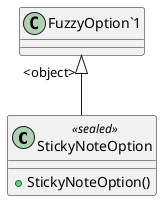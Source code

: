 @startuml
class StickyNoteOption <<sealed>> {
    + StickyNoteOption()
}
"FuzzyOption`1" "<object>" <|-- StickyNoteOption
@enduml

